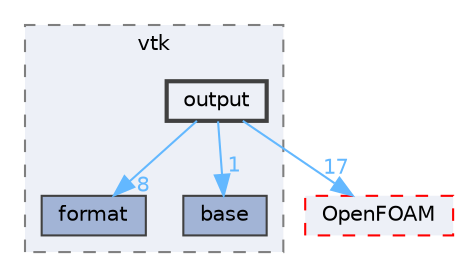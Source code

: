 digraph "src/fileFormats/vtk/output"
{
 // LATEX_PDF_SIZE
  bgcolor="transparent";
  edge [fontname=Helvetica,fontsize=10,labelfontname=Helvetica,labelfontsize=10];
  node [fontname=Helvetica,fontsize=10,shape=box,height=0.2,width=0.4];
  compound=true
  subgraph clusterdir_cfb0a79374c161664966704d31c85f3d {
    graph [ bgcolor="#edf0f7", pencolor="grey50", label="vtk", fontname=Helvetica,fontsize=10 style="filled,dashed", URL="dir_cfb0a79374c161664966704d31c85f3d.html",tooltip=""]
  dir_14ef3b6cf53279d713d2b0323c940745 [label="format", fillcolor="#a2b4d6", color="grey25", style="filled", URL="dir_14ef3b6cf53279d713d2b0323c940745.html",tooltip=""];
  dir_95645aa4bee7f675b8ff0c55a3c14562 [label="base", fillcolor="#a2b4d6", color="grey25", style="filled", URL="dir_95645aa4bee7f675b8ff0c55a3c14562.html",tooltip=""];
  dir_2ae369ab1c51612fb397487a2dd0af7e [label="output", fillcolor="#edf0f7", color="grey25", style="filled,bold", URL="dir_2ae369ab1c51612fb397487a2dd0af7e.html",tooltip=""];
  }
  dir_c5473ff19b20e6ec4dfe5c310b3778a8 [label="OpenFOAM", fillcolor="#edf0f7", color="red", style="filled,dashed", URL="dir_c5473ff19b20e6ec4dfe5c310b3778a8.html",tooltip=""];
  dir_2ae369ab1c51612fb397487a2dd0af7e->dir_14ef3b6cf53279d713d2b0323c940745 [headlabel="8", labeldistance=1.5 headhref="dir_002739_001483.html" href="dir_002739_001483.html" color="steelblue1" fontcolor="steelblue1"];
  dir_2ae369ab1c51612fb397487a2dd0af7e->dir_95645aa4bee7f675b8ff0c55a3c14562 [headlabel="1", labeldistance=1.5 headhref="dir_002739_000193.html" href="dir_002739_000193.html" color="steelblue1" fontcolor="steelblue1"];
  dir_2ae369ab1c51612fb397487a2dd0af7e->dir_c5473ff19b20e6ec4dfe5c310b3778a8 [headlabel="17", labeldistance=1.5 headhref="dir_002739_002695.html" href="dir_002739_002695.html" color="steelblue1" fontcolor="steelblue1"];
}
